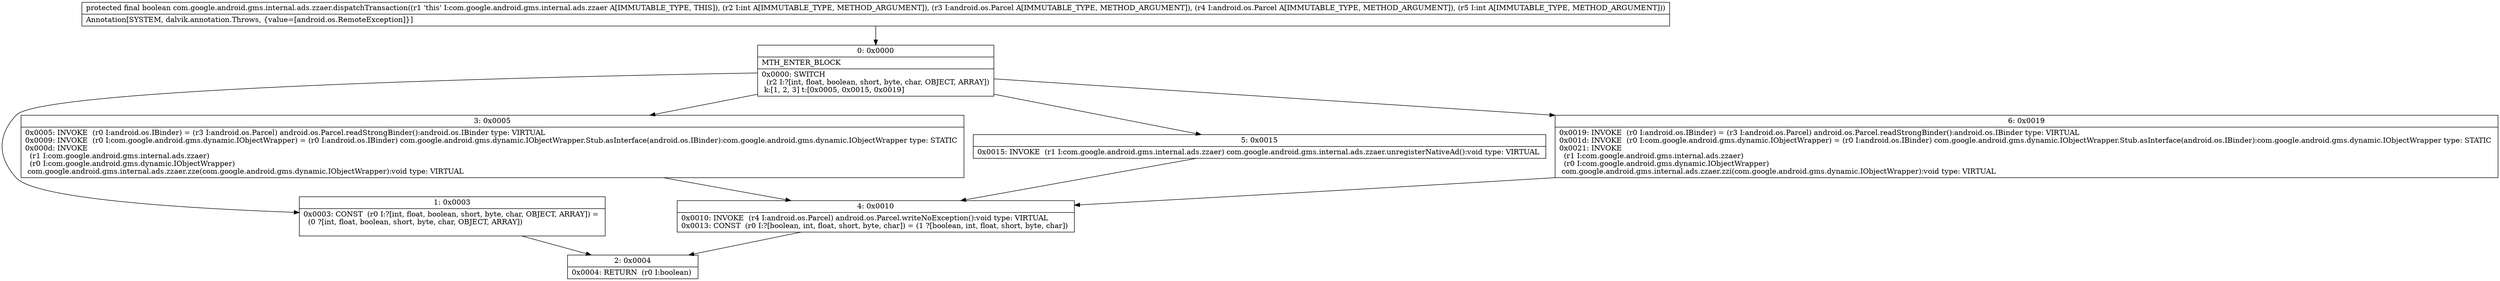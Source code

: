 digraph "CFG forcom.google.android.gms.internal.ads.zzaer.dispatchTransaction(ILandroid\/os\/Parcel;Landroid\/os\/Parcel;I)Z" {
Node_0 [shape=record,label="{0\:\ 0x0000|MTH_ENTER_BLOCK\l|0x0000: SWITCH  \l  (r2 I:?[int, float, boolean, short, byte, char, OBJECT, ARRAY])\l k:[1, 2, 3] t:[0x0005, 0x0015, 0x0019] \l}"];
Node_1 [shape=record,label="{1\:\ 0x0003|0x0003: CONST  (r0 I:?[int, float, boolean, short, byte, char, OBJECT, ARRAY]) = \l  (0 ?[int, float, boolean, short, byte, char, OBJECT, ARRAY])\l \l}"];
Node_2 [shape=record,label="{2\:\ 0x0004|0x0004: RETURN  (r0 I:boolean) \l}"];
Node_3 [shape=record,label="{3\:\ 0x0005|0x0005: INVOKE  (r0 I:android.os.IBinder) = (r3 I:android.os.Parcel) android.os.Parcel.readStrongBinder():android.os.IBinder type: VIRTUAL \l0x0009: INVOKE  (r0 I:com.google.android.gms.dynamic.IObjectWrapper) = (r0 I:android.os.IBinder) com.google.android.gms.dynamic.IObjectWrapper.Stub.asInterface(android.os.IBinder):com.google.android.gms.dynamic.IObjectWrapper type: STATIC \l0x000d: INVOKE  \l  (r1 I:com.google.android.gms.internal.ads.zzaer)\l  (r0 I:com.google.android.gms.dynamic.IObjectWrapper)\l com.google.android.gms.internal.ads.zzaer.zze(com.google.android.gms.dynamic.IObjectWrapper):void type: VIRTUAL \l}"];
Node_4 [shape=record,label="{4\:\ 0x0010|0x0010: INVOKE  (r4 I:android.os.Parcel) android.os.Parcel.writeNoException():void type: VIRTUAL \l0x0013: CONST  (r0 I:?[boolean, int, float, short, byte, char]) = (1 ?[boolean, int, float, short, byte, char]) \l}"];
Node_5 [shape=record,label="{5\:\ 0x0015|0x0015: INVOKE  (r1 I:com.google.android.gms.internal.ads.zzaer) com.google.android.gms.internal.ads.zzaer.unregisterNativeAd():void type: VIRTUAL \l}"];
Node_6 [shape=record,label="{6\:\ 0x0019|0x0019: INVOKE  (r0 I:android.os.IBinder) = (r3 I:android.os.Parcel) android.os.Parcel.readStrongBinder():android.os.IBinder type: VIRTUAL \l0x001d: INVOKE  (r0 I:com.google.android.gms.dynamic.IObjectWrapper) = (r0 I:android.os.IBinder) com.google.android.gms.dynamic.IObjectWrapper.Stub.asInterface(android.os.IBinder):com.google.android.gms.dynamic.IObjectWrapper type: STATIC \l0x0021: INVOKE  \l  (r1 I:com.google.android.gms.internal.ads.zzaer)\l  (r0 I:com.google.android.gms.dynamic.IObjectWrapper)\l com.google.android.gms.internal.ads.zzaer.zzi(com.google.android.gms.dynamic.IObjectWrapper):void type: VIRTUAL \l}"];
MethodNode[shape=record,label="{protected final boolean com.google.android.gms.internal.ads.zzaer.dispatchTransaction((r1 'this' I:com.google.android.gms.internal.ads.zzaer A[IMMUTABLE_TYPE, THIS]), (r2 I:int A[IMMUTABLE_TYPE, METHOD_ARGUMENT]), (r3 I:android.os.Parcel A[IMMUTABLE_TYPE, METHOD_ARGUMENT]), (r4 I:android.os.Parcel A[IMMUTABLE_TYPE, METHOD_ARGUMENT]), (r5 I:int A[IMMUTABLE_TYPE, METHOD_ARGUMENT]))  | Annotation[SYSTEM, dalvik.annotation.Throws, \{value=[android.os.RemoteException]\}]\l}"];
MethodNode -> Node_0;
Node_0 -> Node_1;
Node_0 -> Node_3;
Node_0 -> Node_5;
Node_0 -> Node_6;
Node_1 -> Node_2;
Node_3 -> Node_4;
Node_4 -> Node_2;
Node_5 -> Node_4;
Node_6 -> Node_4;
}

